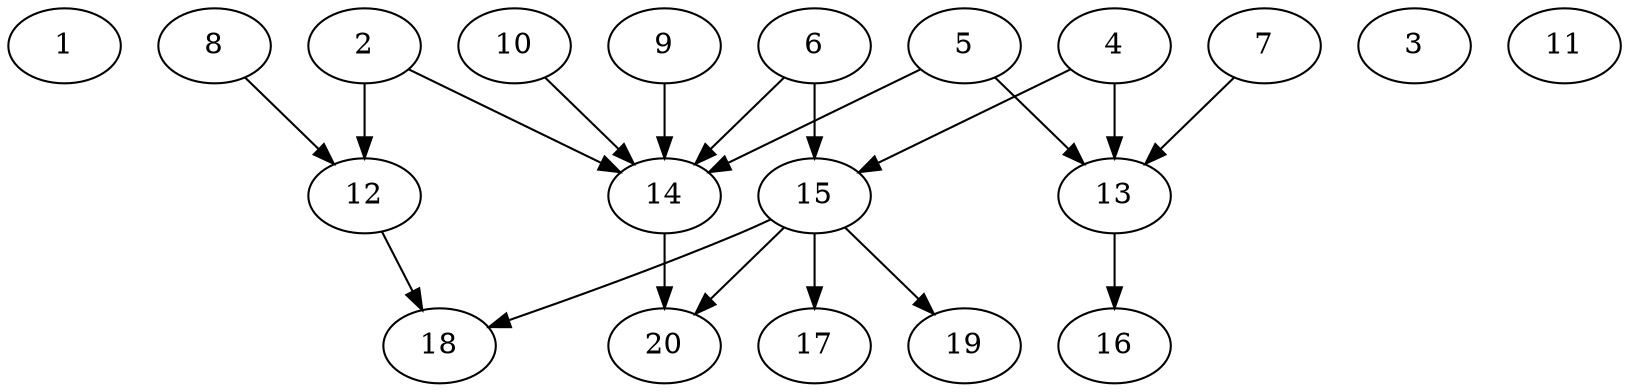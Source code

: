 // DAG automatically generated by daggen at Sat Jul 27 15:38:39 2019
// ./daggen --dot -n 20 --ccr 0.3 --fat 0.7 --regular 0.5 --density 0.4 --mindata 5242880 --maxdata 52428800 
digraph G {
  1 [size="56483840", alpha="0.04", expect_size="16945152"] 
  2 [size="76451840", alpha="0.13", expect_size="22935552"] 
  2 -> 12 [size ="22935552"]
  2 -> 14 [size ="22935552"]
  3 [size="106332160", alpha="0.01", expect_size="31899648"] 
  4 [size="40359253", alpha="0.14", expect_size="12107776"] 
  4 -> 13 [size ="12107776"]
  4 -> 15 [size ="12107776"]
  5 [size="86770347", alpha="0.05", expect_size="26031104"] 
  5 -> 13 [size ="26031104"]
  5 -> 14 [size ="26031104"]
  6 [size="52125013", alpha="0.14", expect_size="15637504"] 
  6 -> 14 [size ="15637504"]
  6 -> 15 [size ="15637504"]
  7 [size="53486933", alpha="0.18", expect_size="16046080"] 
  7 -> 13 [size ="16046080"]
  8 [size="103072427", alpha="0.04", expect_size="30921728"] 
  8 -> 12 [size ="30921728"]
  9 [size="30945280", alpha="0.06", expect_size="9283584"] 
  9 -> 14 [size ="9283584"]
  10 [size="103485440", alpha="0.06", expect_size="31045632"] 
  10 -> 14 [size ="31045632"]
  11 [size="38850560", alpha="0.07", expect_size="11655168"] 
  12 [size="67908267", alpha="0.01", expect_size="20372480"] 
  12 -> 18 [size ="20372480"]
  13 [size="167966720", alpha="0.16", expect_size="50390016"] 
  13 -> 16 [size ="50390016"]
  14 [size="18162347", alpha="0.14", expect_size="5448704"] 
  14 -> 20 [size ="5448704"]
  15 [size="124514987", alpha="0.14", expect_size="37354496"] 
  15 -> 17 [size ="37354496"]
  15 -> 18 [size ="37354496"]
  15 -> 19 [size ="37354496"]
  15 -> 20 [size ="37354496"]
  16 [size="162392747", alpha="0.02", expect_size="48717824"] 
  17 [size="114988373", alpha="0.09", expect_size="34496512"] 
  18 [size="102174720", alpha="0.19", expect_size="30652416"] 
  19 [size="131170987", alpha="0.16", expect_size="39351296"] 
  20 [size="22719147", alpha="0.12", expect_size="6815744"] 
}
